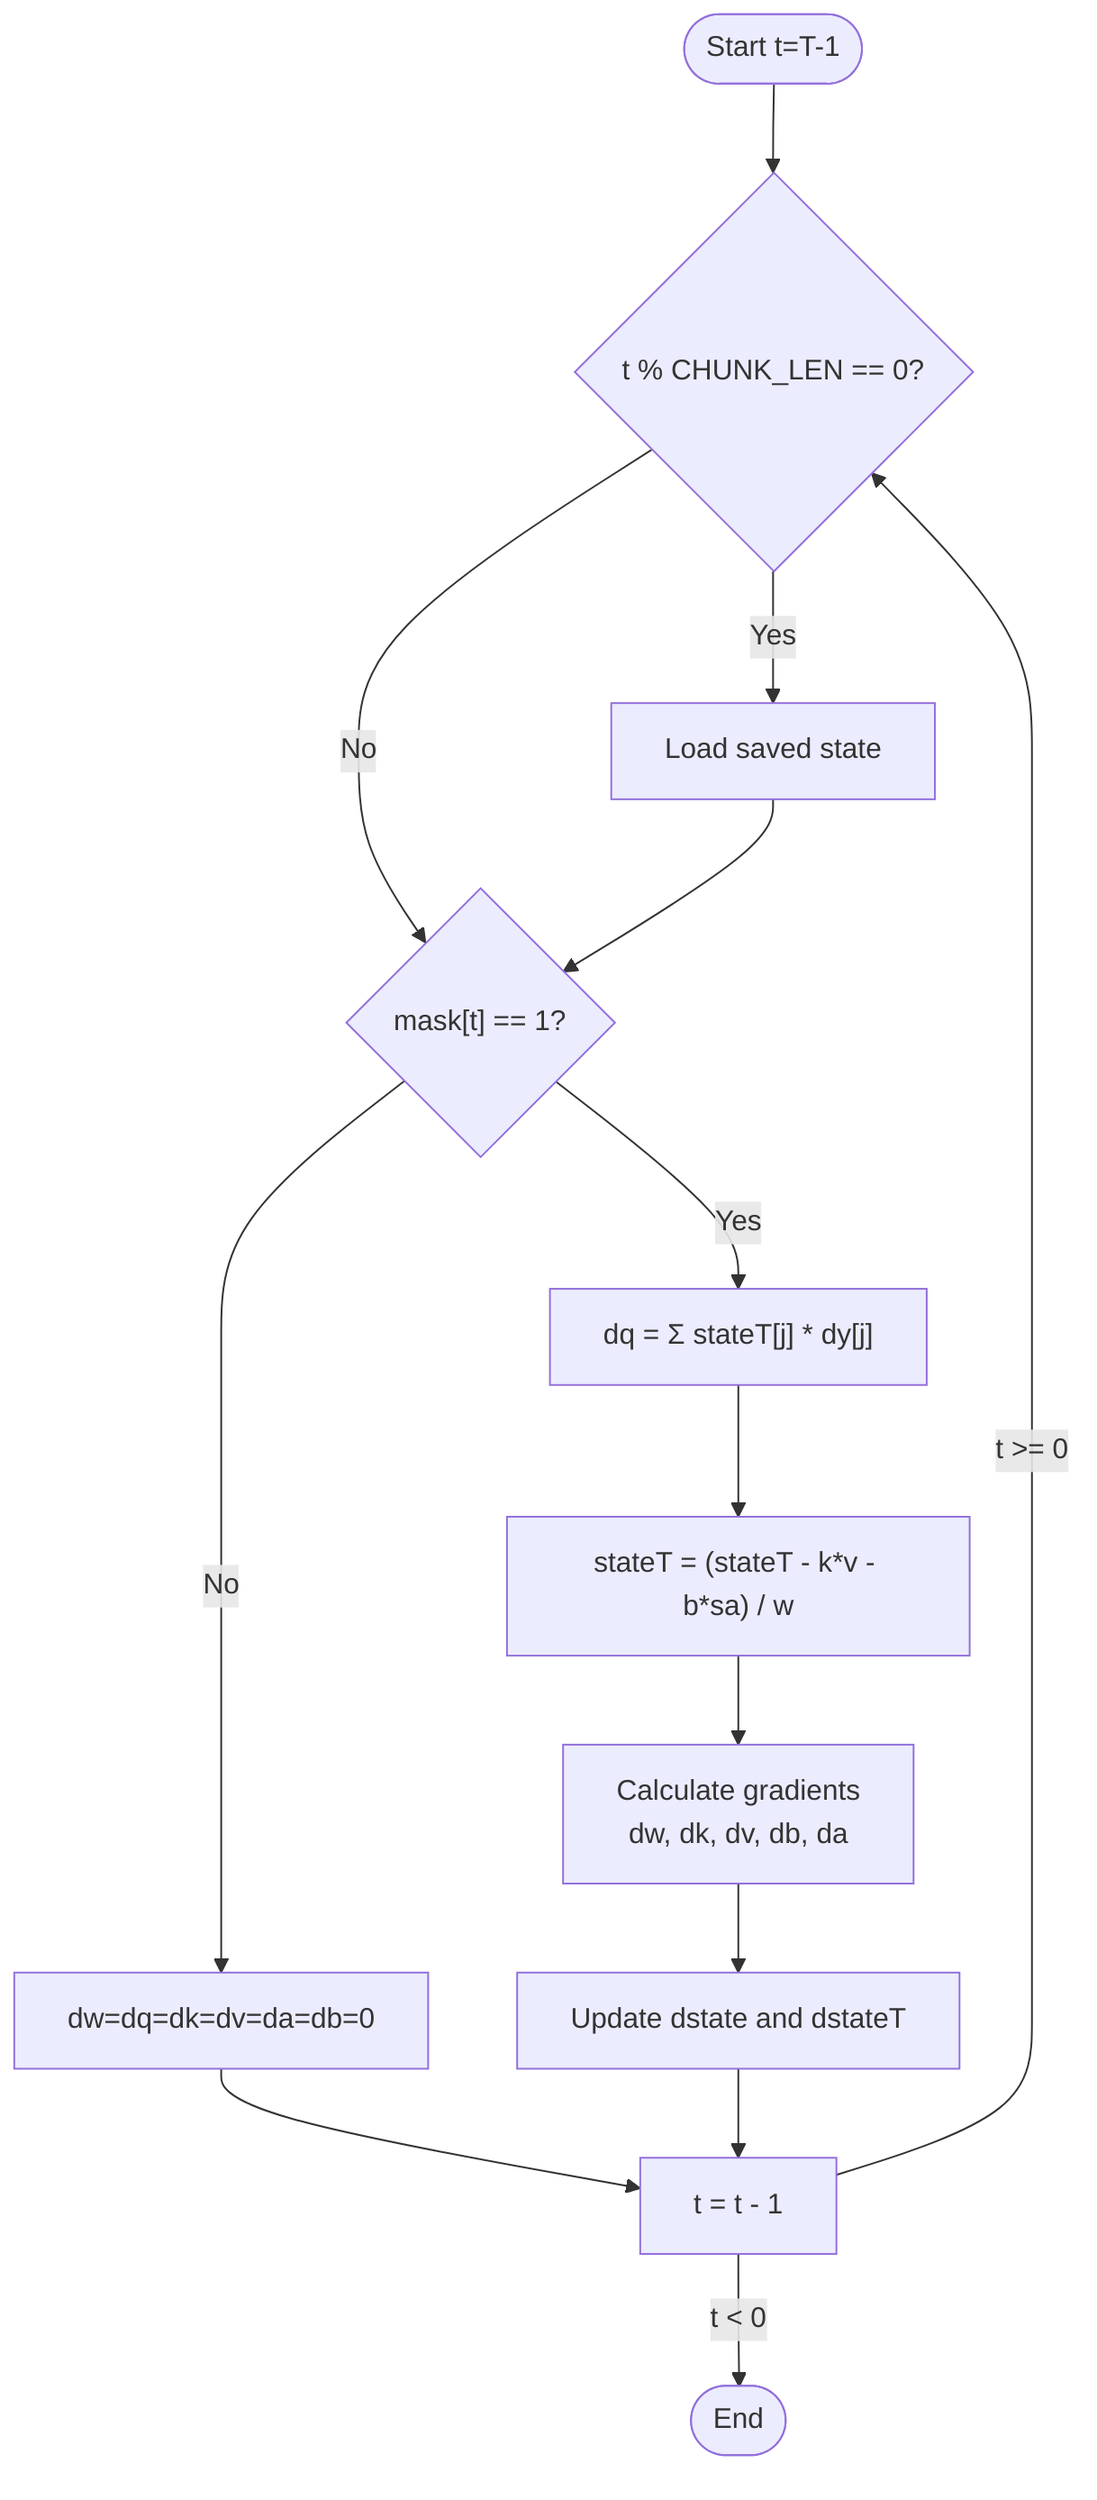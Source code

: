 flowchart TB
    StartB([Start t=T-1]) --> LoadState
    LoadState{"t % CHUNK_LEN == 0?"} 
    LoadState -->|Yes| LoadS
    LoadState -->|No| CheckMaskB
    LoadS["Load saved state"] --> CheckMaskB
    CheckMaskB{"mask[t] == 1?"} 
    CheckMaskB -->|No| ZeroGrad
    CheckMaskB -->|Yes| CalcDQ
    ZeroGrad["dw=dq=dk=dv=da=db=0"] --> NextTB
    CalcDQ["dq = Σ stateT[j] * dy[j]"] --> RestoreState
    RestoreState["stateT = (stateT - k*v - b*sa) / w"] --> CalcGrad
    CalcGrad["Calculate gradients<br>dw, dk, dv, db, da"] --> UpdateDState
    UpdateDState["Update dstate and dstateT"] --> NextTB
    NextTB["t = t - 1"] 
    NextTB -->|t >= 0| LoadState
    NextTB -->|t < 0| EndB([End])